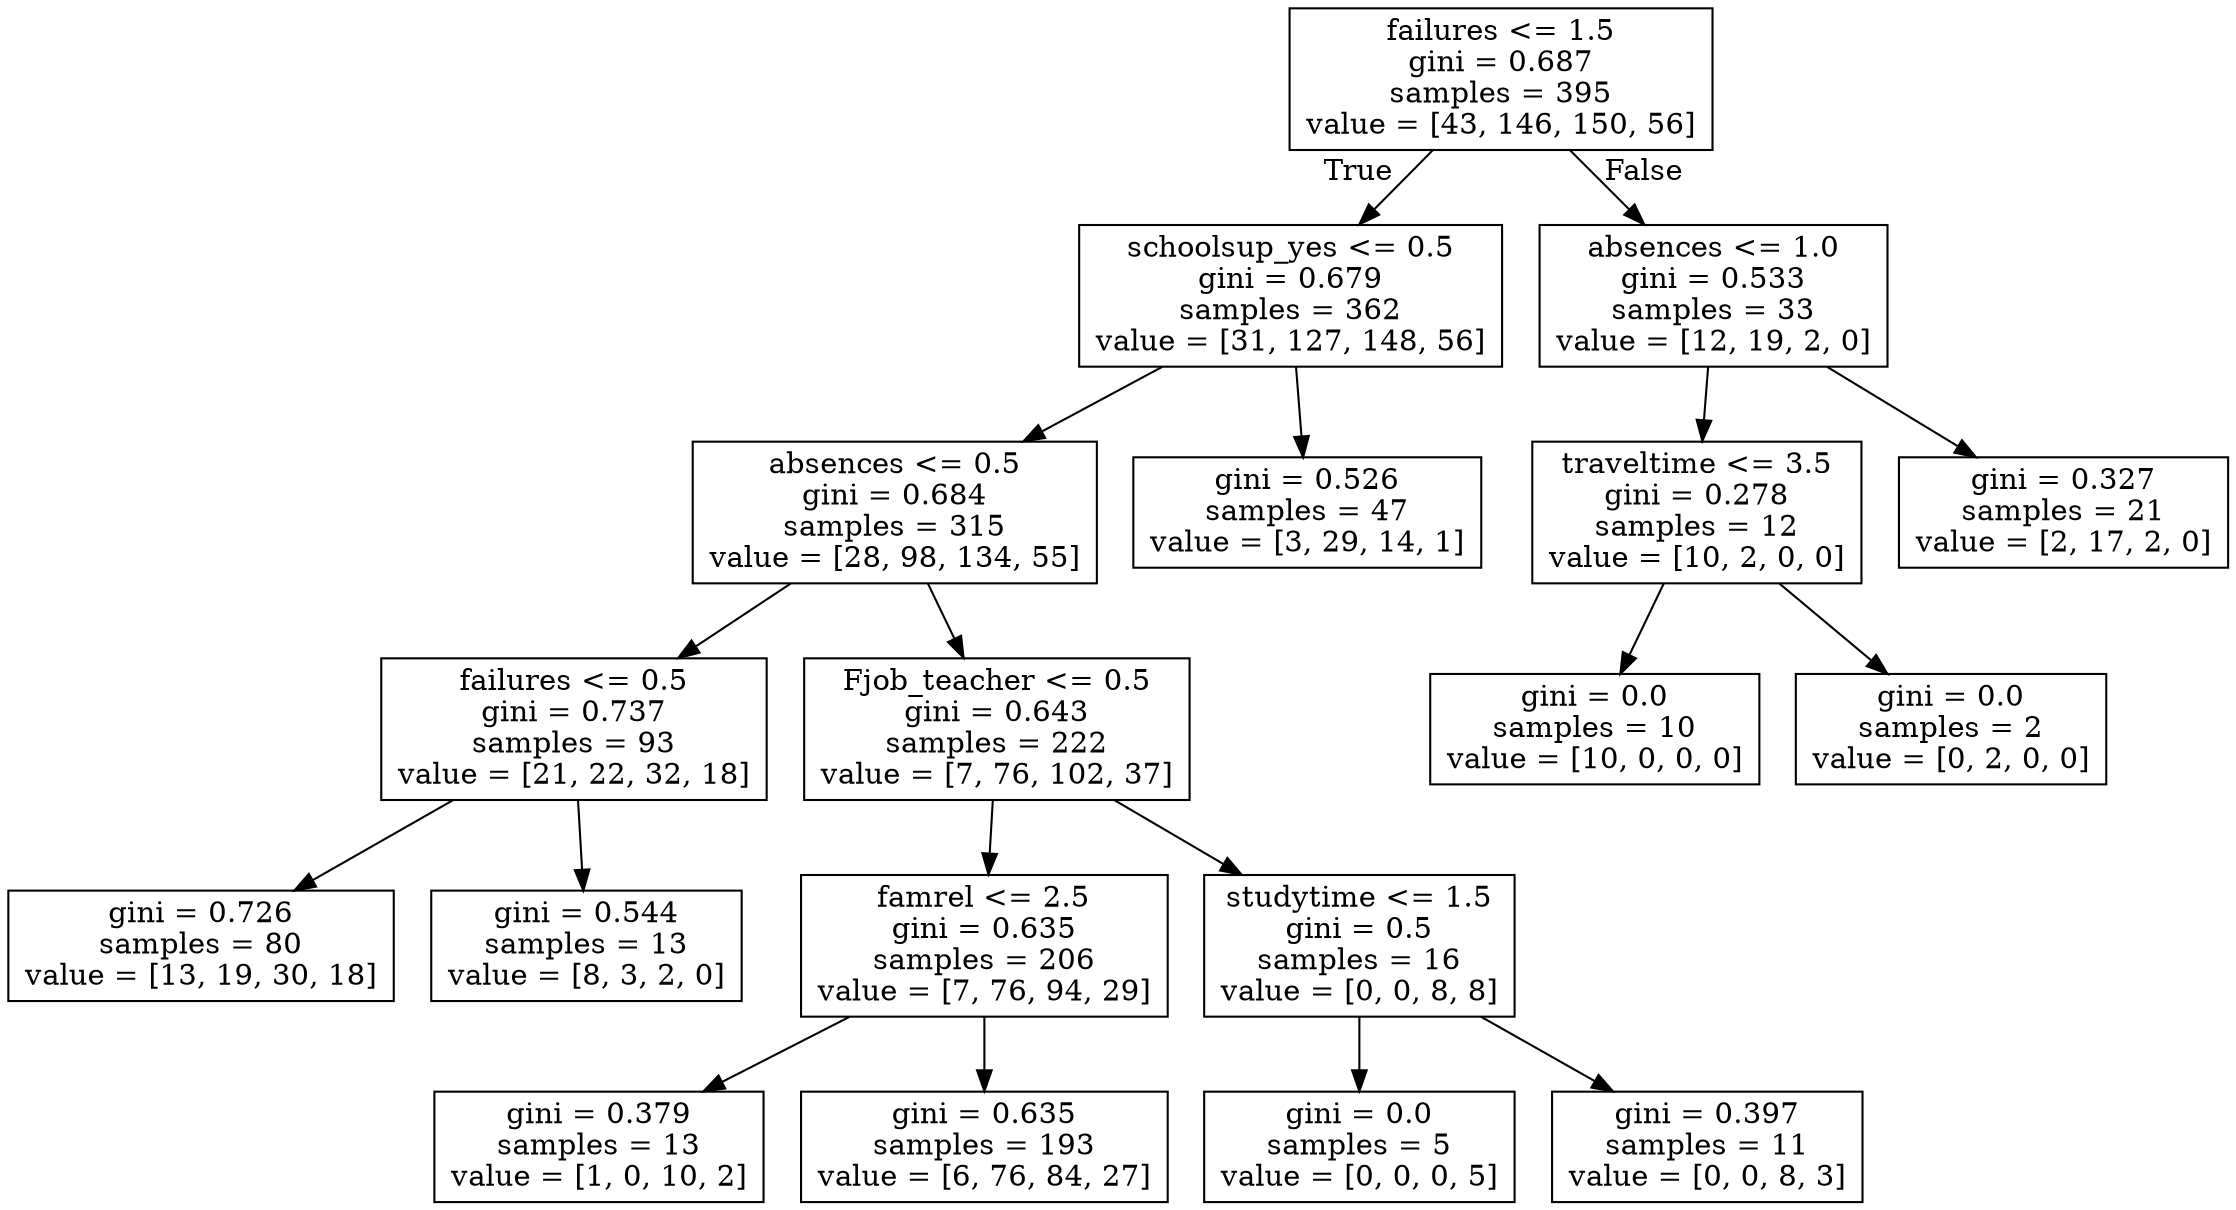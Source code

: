 digraph Tree {
node [shape=box] ;
0 [label="failures <= 1.5\ngini = 0.687\nsamples = 395\nvalue = [43, 146, 150, 56]"] ;
1 [label="schoolsup_yes <= 0.5\ngini = 0.679\nsamples = 362\nvalue = [31, 127, 148, 56]"] ;
0 -> 1 [labeldistance=2.5, labelangle=45, headlabel="True"] ;
5 [label="absences <= 0.5\ngini = 0.684\nsamples = 315\nvalue = [28, 98, 134, 55]"] ;
1 -> 5 ;
7 [label="failures <= 0.5\ngini = 0.737\nsamples = 93\nvalue = [21, 22, 32, 18]"] ;
5 -> 7 ;
13 [label="gini = 0.726\nsamples = 80\nvalue = [13, 19, 30, 18]"] ;
7 -> 13 ;
14 [label="gini = 0.544\nsamples = 13\nvalue = [8, 3, 2, 0]"] ;
7 -> 14 ;
8 [label="Fjob_teacher <= 0.5\ngini = 0.643\nsamples = 222\nvalue = [7, 76, 102, 37]"] ;
5 -> 8 ;
9 [label="famrel <= 2.5\ngini = 0.635\nsamples = 206\nvalue = [7, 76, 94, 29]"] ;
8 -> 9 ;
17 [label="gini = 0.379\nsamples = 13\nvalue = [1, 0, 10, 2]"] ;
9 -> 17 ;
18 [label="gini = 0.635\nsamples = 193\nvalue = [6, 76, 84, 27]"] ;
9 -> 18 ;
10 [label="studytime <= 1.5\ngini = 0.5\nsamples = 16\nvalue = [0, 0, 8, 8]"] ;
8 -> 10 ;
11 [label="gini = 0.0\nsamples = 5\nvalue = [0, 0, 0, 5]"] ;
10 -> 11 ;
12 [label="gini = 0.397\nsamples = 11\nvalue = [0, 0, 8, 3]"] ;
10 -> 12 ;
6 [label="gini = 0.526\nsamples = 47\nvalue = [3, 29, 14, 1]"] ;
1 -> 6 ;
2 [label="absences <= 1.0\ngini = 0.533\nsamples = 33\nvalue = [12, 19, 2, 0]"] ;
0 -> 2 [labeldistance=2.5, labelangle=-45, headlabel="False"] ;
3 [label="traveltime <= 3.5\ngini = 0.278\nsamples = 12\nvalue = [10, 2, 0, 0]"] ;
2 -> 3 ;
15 [label="gini = 0.0\nsamples = 10\nvalue = [10, 0, 0, 0]"] ;
3 -> 15 ;
16 [label="gini = 0.0\nsamples = 2\nvalue = [0, 2, 0, 0]"] ;
3 -> 16 ;
4 [label="gini = 0.327\nsamples = 21\nvalue = [2, 17, 2, 0]"] ;
2 -> 4 ;
}